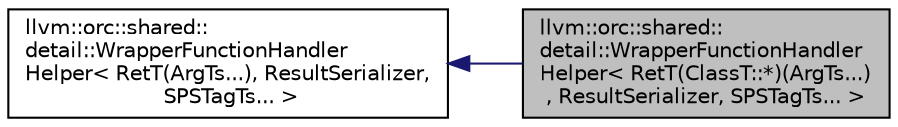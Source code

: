 digraph "llvm::orc::shared::detail::WrapperFunctionHandlerHelper&lt; RetT(ClassT::*)(ArgTs...), ResultSerializer, SPSTagTs... &gt;"
{
 // LATEX_PDF_SIZE
  bgcolor="transparent";
  edge [fontname="Helvetica",fontsize="10",labelfontname="Helvetica",labelfontsize="10"];
  node [fontname="Helvetica",fontsize="10",shape=record];
  rankdir="LR";
  Node1 [label="llvm::orc::shared::\ldetail::WrapperFunctionHandler\lHelper\< RetT(ClassT::*)(ArgTs...)\l, ResultSerializer, SPSTagTs... \>",height=0.2,width=0.4,color="black", fillcolor="grey75", style="filled", fontcolor="black",tooltip=" "];
  Node2 -> Node1 [dir="back",color="midnightblue",fontsize="10",style="solid",fontname="Helvetica"];
  Node2 [label="llvm::orc::shared::\ldetail::WrapperFunctionHandler\lHelper\< RetT(ArgTs...), ResultSerializer,\l SPSTagTs... \>",height=0.2,width=0.4,color="black",URL="$classllvm_1_1orc_1_1shared_1_1detail_1_1WrapperFunctionHandlerHelper_3_01RetT_07ArgTs_8_8_8_08_0e12912da8e50f06e0b98329255e1e0d9.html",tooltip=" "];
}
